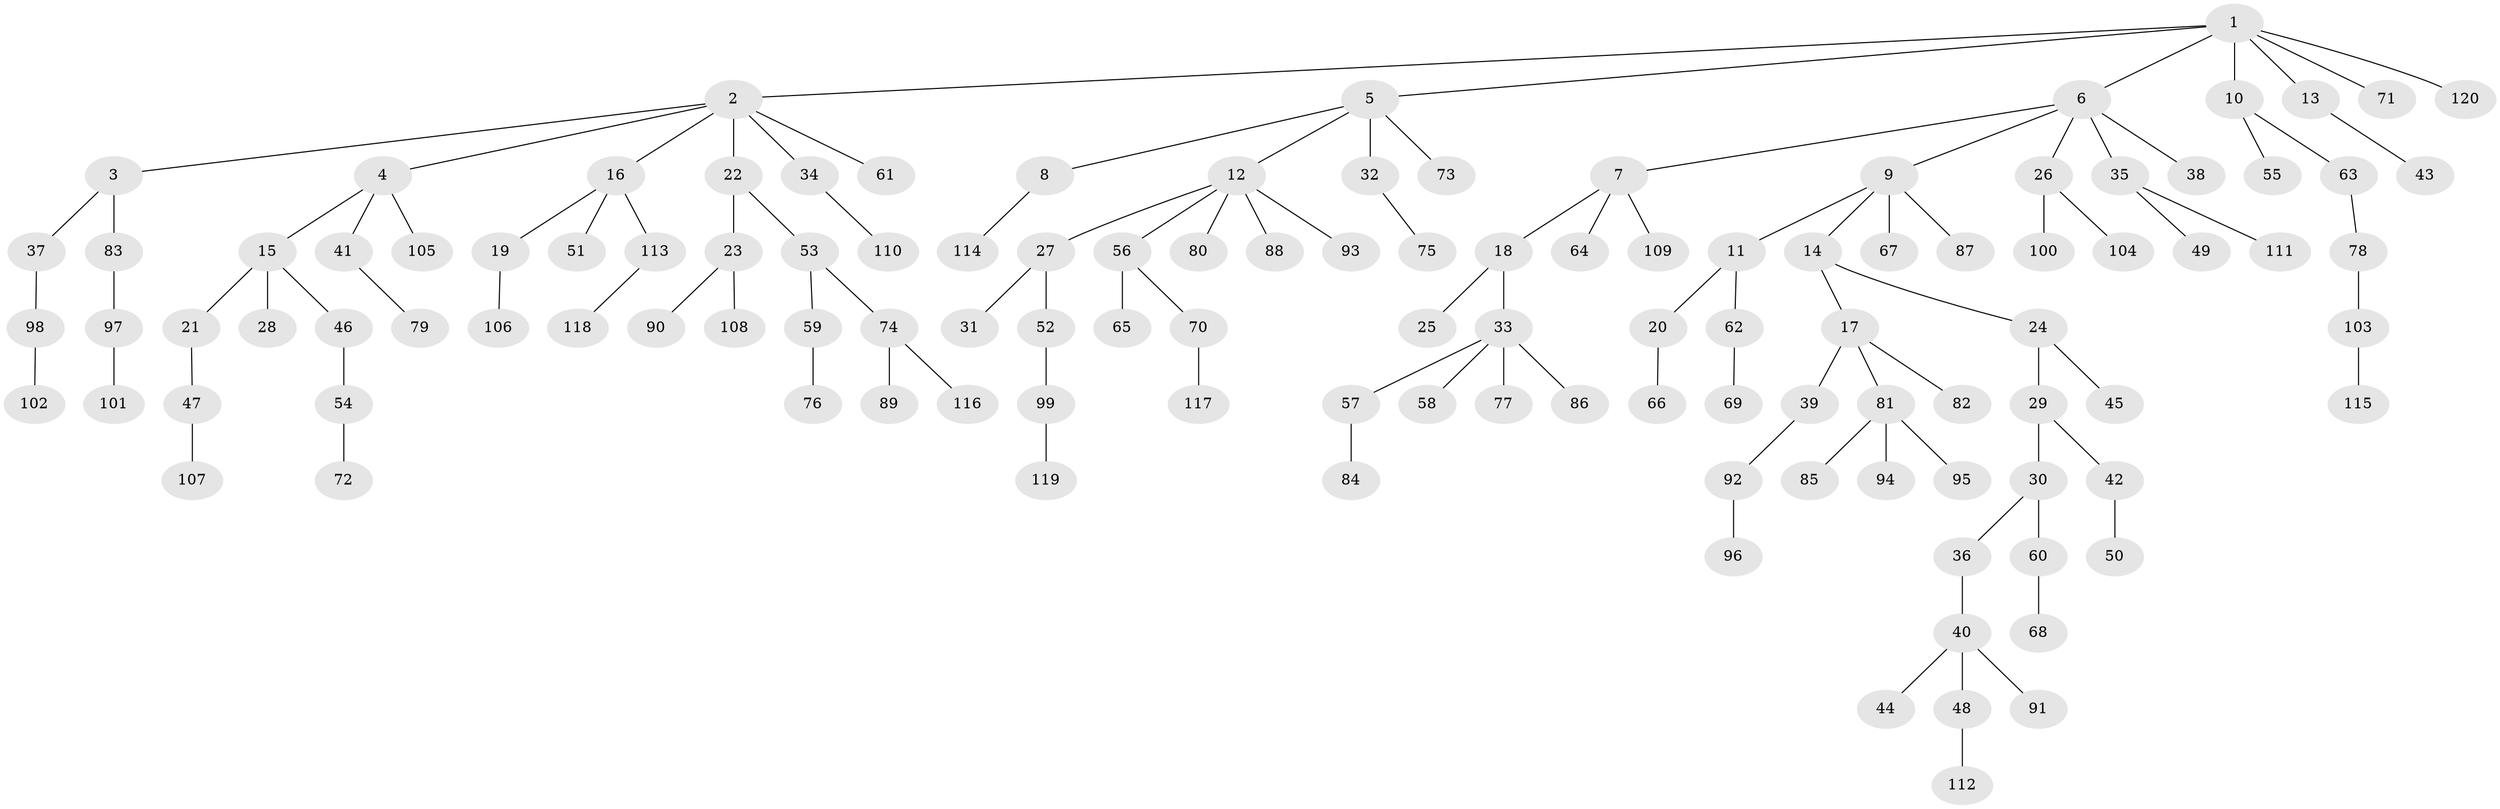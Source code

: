 // Generated by graph-tools (version 1.1) at 2025/37/03/09/25 02:37:06]
// undirected, 120 vertices, 119 edges
graph export_dot {
graph [start="1"]
  node [color=gray90,style=filled];
  1;
  2;
  3;
  4;
  5;
  6;
  7;
  8;
  9;
  10;
  11;
  12;
  13;
  14;
  15;
  16;
  17;
  18;
  19;
  20;
  21;
  22;
  23;
  24;
  25;
  26;
  27;
  28;
  29;
  30;
  31;
  32;
  33;
  34;
  35;
  36;
  37;
  38;
  39;
  40;
  41;
  42;
  43;
  44;
  45;
  46;
  47;
  48;
  49;
  50;
  51;
  52;
  53;
  54;
  55;
  56;
  57;
  58;
  59;
  60;
  61;
  62;
  63;
  64;
  65;
  66;
  67;
  68;
  69;
  70;
  71;
  72;
  73;
  74;
  75;
  76;
  77;
  78;
  79;
  80;
  81;
  82;
  83;
  84;
  85;
  86;
  87;
  88;
  89;
  90;
  91;
  92;
  93;
  94;
  95;
  96;
  97;
  98;
  99;
  100;
  101;
  102;
  103;
  104;
  105;
  106;
  107;
  108;
  109;
  110;
  111;
  112;
  113;
  114;
  115;
  116;
  117;
  118;
  119;
  120;
  1 -- 2;
  1 -- 5;
  1 -- 6;
  1 -- 10;
  1 -- 13;
  1 -- 71;
  1 -- 120;
  2 -- 3;
  2 -- 4;
  2 -- 16;
  2 -- 22;
  2 -- 34;
  2 -- 61;
  3 -- 37;
  3 -- 83;
  4 -- 15;
  4 -- 41;
  4 -- 105;
  5 -- 8;
  5 -- 12;
  5 -- 32;
  5 -- 73;
  6 -- 7;
  6 -- 9;
  6 -- 26;
  6 -- 35;
  6 -- 38;
  7 -- 18;
  7 -- 64;
  7 -- 109;
  8 -- 114;
  9 -- 11;
  9 -- 14;
  9 -- 67;
  9 -- 87;
  10 -- 55;
  10 -- 63;
  11 -- 20;
  11 -- 62;
  12 -- 27;
  12 -- 56;
  12 -- 80;
  12 -- 88;
  12 -- 93;
  13 -- 43;
  14 -- 17;
  14 -- 24;
  15 -- 21;
  15 -- 28;
  15 -- 46;
  16 -- 19;
  16 -- 51;
  16 -- 113;
  17 -- 39;
  17 -- 81;
  17 -- 82;
  18 -- 25;
  18 -- 33;
  19 -- 106;
  20 -- 66;
  21 -- 47;
  22 -- 23;
  22 -- 53;
  23 -- 90;
  23 -- 108;
  24 -- 29;
  24 -- 45;
  26 -- 100;
  26 -- 104;
  27 -- 31;
  27 -- 52;
  29 -- 30;
  29 -- 42;
  30 -- 36;
  30 -- 60;
  32 -- 75;
  33 -- 57;
  33 -- 58;
  33 -- 77;
  33 -- 86;
  34 -- 110;
  35 -- 49;
  35 -- 111;
  36 -- 40;
  37 -- 98;
  39 -- 92;
  40 -- 44;
  40 -- 48;
  40 -- 91;
  41 -- 79;
  42 -- 50;
  46 -- 54;
  47 -- 107;
  48 -- 112;
  52 -- 99;
  53 -- 59;
  53 -- 74;
  54 -- 72;
  56 -- 65;
  56 -- 70;
  57 -- 84;
  59 -- 76;
  60 -- 68;
  62 -- 69;
  63 -- 78;
  70 -- 117;
  74 -- 89;
  74 -- 116;
  78 -- 103;
  81 -- 85;
  81 -- 94;
  81 -- 95;
  83 -- 97;
  92 -- 96;
  97 -- 101;
  98 -- 102;
  99 -- 119;
  103 -- 115;
  113 -- 118;
}
